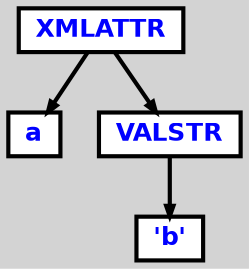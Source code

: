 digraph {

	ordering=out;
	ranksep=.4;
	bgcolor="lightgrey"; node [shape=box, fixedsize=false, fontsize=12, fontname="Helvetica-bold", fontcolor="blue"
		width=.25, height=.25, color="black", fillcolor="white", style="filled, solid, bold"];
	edge [arrowsize=.5, color="black", style="bold"]

  n0 [label="XMLATTR"];
  n1 [label="a"];
  n2 [label="VALSTR"];
  n2 [label="VALSTR"];
  n3 [label="'b'"];

  n0 -> n1 // "XMLATTR" -> "a"
  n0 -> n2 // "XMLATTR" -> "VALSTR"
  n2 -> n3 // "VALSTR" -> "'b'"

}
